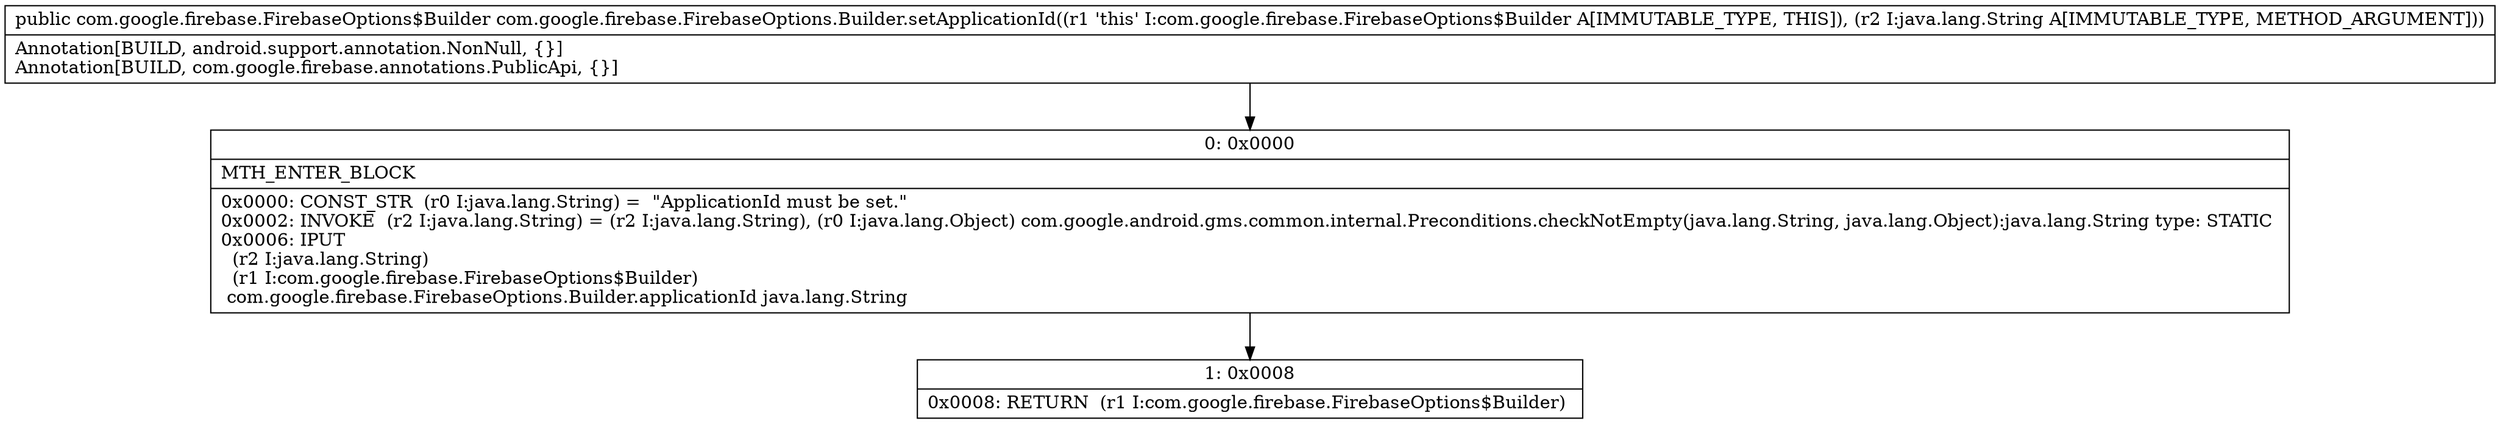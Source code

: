 digraph "CFG forcom.google.firebase.FirebaseOptions.Builder.setApplicationId(Ljava\/lang\/String;)Lcom\/google\/firebase\/FirebaseOptions$Builder;" {
Node_0 [shape=record,label="{0\:\ 0x0000|MTH_ENTER_BLOCK\l|0x0000: CONST_STR  (r0 I:java.lang.String) =  \"ApplicationId must be set.\" \l0x0002: INVOKE  (r2 I:java.lang.String) = (r2 I:java.lang.String), (r0 I:java.lang.Object) com.google.android.gms.common.internal.Preconditions.checkNotEmpty(java.lang.String, java.lang.Object):java.lang.String type: STATIC \l0x0006: IPUT  \l  (r2 I:java.lang.String)\l  (r1 I:com.google.firebase.FirebaseOptions$Builder)\l com.google.firebase.FirebaseOptions.Builder.applicationId java.lang.String \l}"];
Node_1 [shape=record,label="{1\:\ 0x0008|0x0008: RETURN  (r1 I:com.google.firebase.FirebaseOptions$Builder) \l}"];
MethodNode[shape=record,label="{public com.google.firebase.FirebaseOptions$Builder com.google.firebase.FirebaseOptions.Builder.setApplicationId((r1 'this' I:com.google.firebase.FirebaseOptions$Builder A[IMMUTABLE_TYPE, THIS]), (r2 I:java.lang.String A[IMMUTABLE_TYPE, METHOD_ARGUMENT]))  | Annotation[BUILD, android.support.annotation.NonNull, \{\}]\lAnnotation[BUILD, com.google.firebase.annotations.PublicApi, \{\}]\l}"];
MethodNode -> Node_0;
Node_0 -> Node_1;
}

